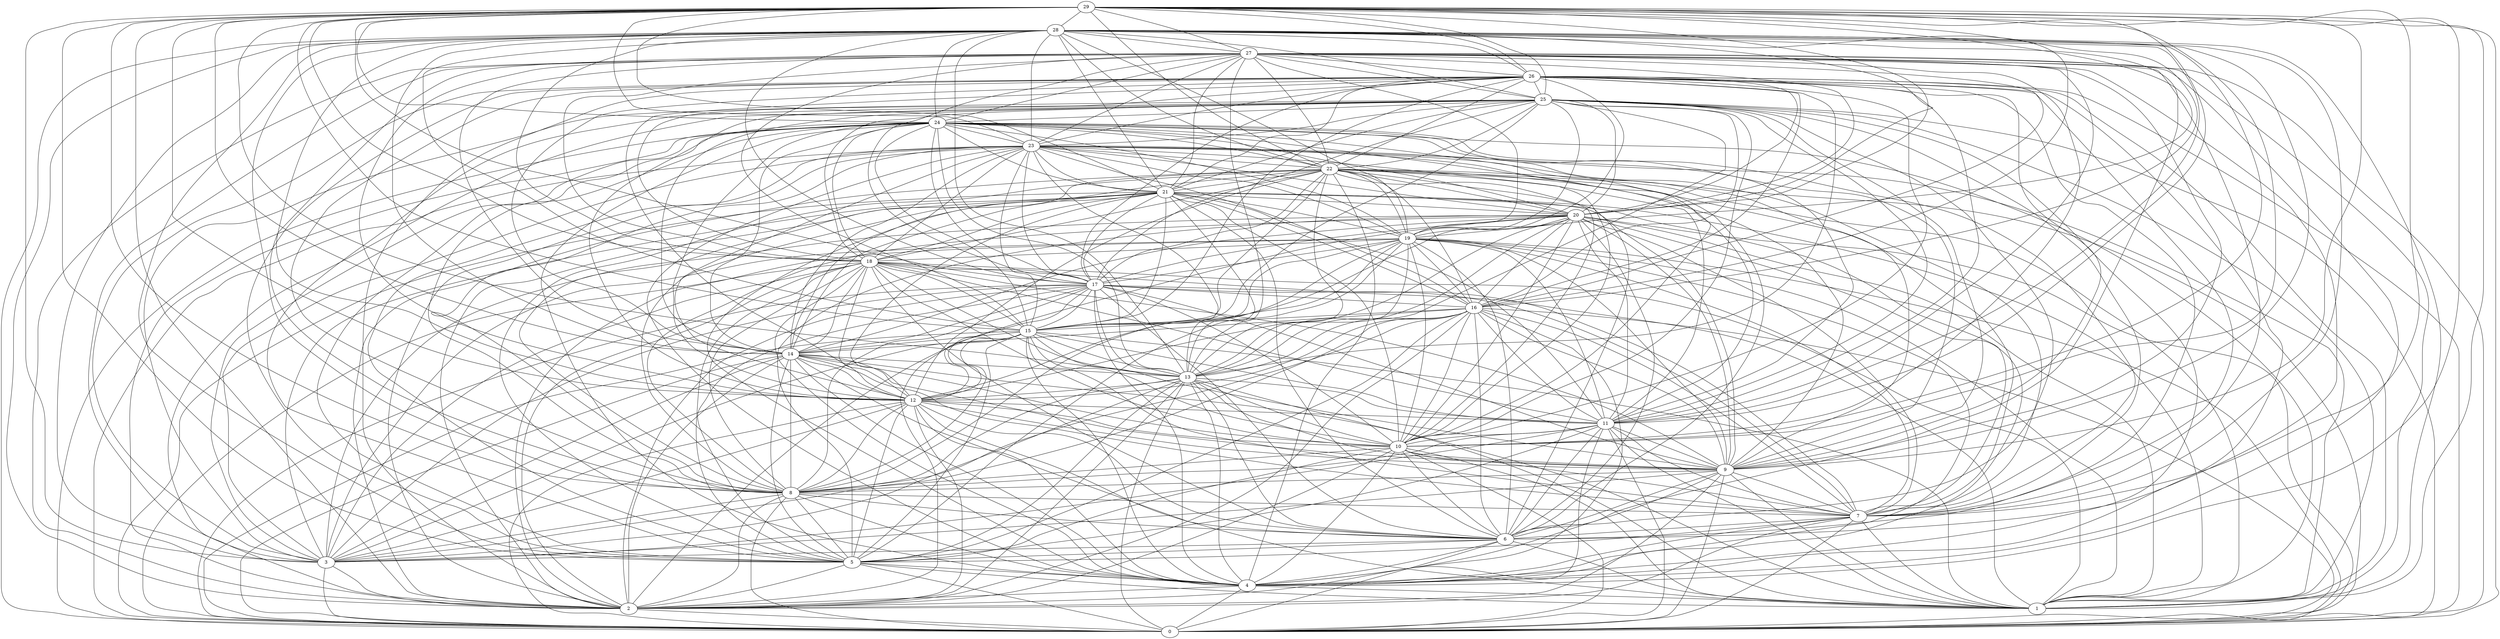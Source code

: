 graph G {
0;
1;
2;
3;
4;
5;
6;
7;
8;
9;
10;
11;
12;
13;
14;
15;
16;
17;
18;
19;
20;
21;
22;
23;
24;
25;
26;
27;
28;
29;
2--0;
3--0;
3--2;
4--1;
4--0;
4--2;
5--2;
5--4;
5--1;
5--0;
6--4;
6--3;
6--5;
6--1;
6--0;
7--2;
7--1;
7--0;
7--4;
7--5;
7--6;
8--2;
8--0;
8--3;
8--5;
8--4;
8--7;
8--6;
9--7;
9--2;
9--6;
9--0;
9--8;
9--4;
9--1;
9--3;
10--8;
10--5;
10--4;
10--6;
10--9;
10--7;
10--1;
10--2;
10--0;
11--0;
11--7;
11--2;
11--9;
11--6;
11--8;
11--3;
11--1;
11--10;
11--5;
12--4;
12--9;
12--6;
12--3;
12--10;
12--8;
12--1;
12--0;
12--2;
12--5;
12--11;
13--3;
13--8;
13--2;
13--0;
13--5;
13--6;
13--9;
13--11;
13--12;
13--10;
13--4;
13--1;
14--13;
14--6;
14--5;
14--3;
14--4;
14--0;
14--7;
14--8;
14--1;
14--10;
14--9;
14--2;
14--12;
15--9;
15--13;
15--2;
15--0;
15--11;
15--4;
15--8;
15--10;
15--1;
15--12;
15--3;
15--7;
15--5;
15--14;
16--15;
16--3;
16--11;
16--14;
16--0;
16--13;
16--8;
16--6;
16--5;
16--10;
16--4;
16--9;
16--12;
16--2;
16--7;
17--16;
17--3;
17--8;
17--10;
17--15;
17--13;
17--12;
17--5;
17--9;
17--7;
17--0;
17--2;
17--14;
17--6;
17--1;
17--4;
18--12;
18--5;
18--14;
18--17;
18--15;
18--6;
18--2;
18--9;
18--7;
18--3;
18--8;
18--1;
18--0;
18--10;
18--11;
18--13;
18--4;
19--0;
19--8;
19--16;
19--13;
19--5;
19--18;
19--4;
19--9;
19--11;
19--12;
19--10;
19--6;
19--2;
19--3;
19--17;
19--7;
19--15;
19--1;
20--3;
20--9;
20--10;
20--8;
20--4;
20--12;
20--5;
20--11;
20--7;
20--0;
20--14;
20--17;
20--1;
20--19;
20--15;
20--16;
20--13;
20--2;
20--6;
21--19;
21--2;
21--8;
21--13;
21--17;
21--12;
21--0;
21--10;
21--9;
21--15;
21--6;
21--14;
21--20;
21--4;
21--3;
21--1;
21--16;
21--11;
21--18;
21--7;
22--21;
22--5;
22--11;
22--14;
22--13;
22--2;
22--20;
22--8;
22--16;
22--15;
22--6;
22--4;
22--7;
22--17;
22--12;
22--10;
22--1;
22--19;
22--0;
22--18;
22--9;
23--15;
23--13;
23--10;
23--7;
23--21;
23--3;
23--2;
23--22;
23--9;
23--19;
23--8;
23--18;
23--12;
23--5;
23--1;
23--4;
23--16;
23--20;
23--17;
23--14;
23--11;
23--0;
24--18;
24--20;
24--5;
24--6;
24--13;
24--10;
24--9;
24--2;
24--22;
24--17;
24--11;
24--19;
24--1;
24--15;
24--4;
24--23;
24--14;
24--12;
24--0;
24--21;
24--7;
24--8;
24--3;
25--11;
25--9;
25--23;
25--24;
25--19;
25--14;
25--4;
25--12;
25--20;
25--7;
25--10;
25--6;
25--1;
25--2;
25--3;
25--5;
25--21;
25--17;
25--0;
25--22;
25--16;
25--13;
25--15;
25--18;
26--6;
26--19;
26--5;
26--4;
26--20;
26--11;
26--0;
26--13;
26--2;
26--21;
26--22;
26--8;
26--25;
26--14;
26--15;
26--12;
26--1;
26--3;
26--23;
26--7;
26--9;
26--16;
26--10;
26--18;
26--17;
27--8;
27--10;
27--16;
27--23;
27--12;
27--14;
27--13;
27--7;
27--17;
27--20;
27--1;
27--0;
27--21;
27--25;
27--24;
27--11;
27--2;
27--26;
27--22;
27--6;
27--18;
27--3;
27--4;
27--19;
27--9;
27--15;
28--20;
28--26;
28--16;
28--25;
28--2;
28--5;
28--11;
28--9;
28--21;
28--15;
28--24;
28--3;
28--17;
28--27;
28--23;
28--6;
28--10;
28--8;
28--13;
28--7;
28--14;
28--12;
28--0;
28--19;
28--22;
28--1;
28--18;
29--10;
29--26;
29--17;
29--2;
29--28;
29--1;
29--0;
29--8;
29--5;
29--15;
29--14;
29--11;
29--9;
29--27;
29--23;
29--24;
29--7;
29--20;
29--3;
29--19;
29--21;
29--12;
29--13;
29--22;
29--18;
29--16;
29--25;
29--4;
}
